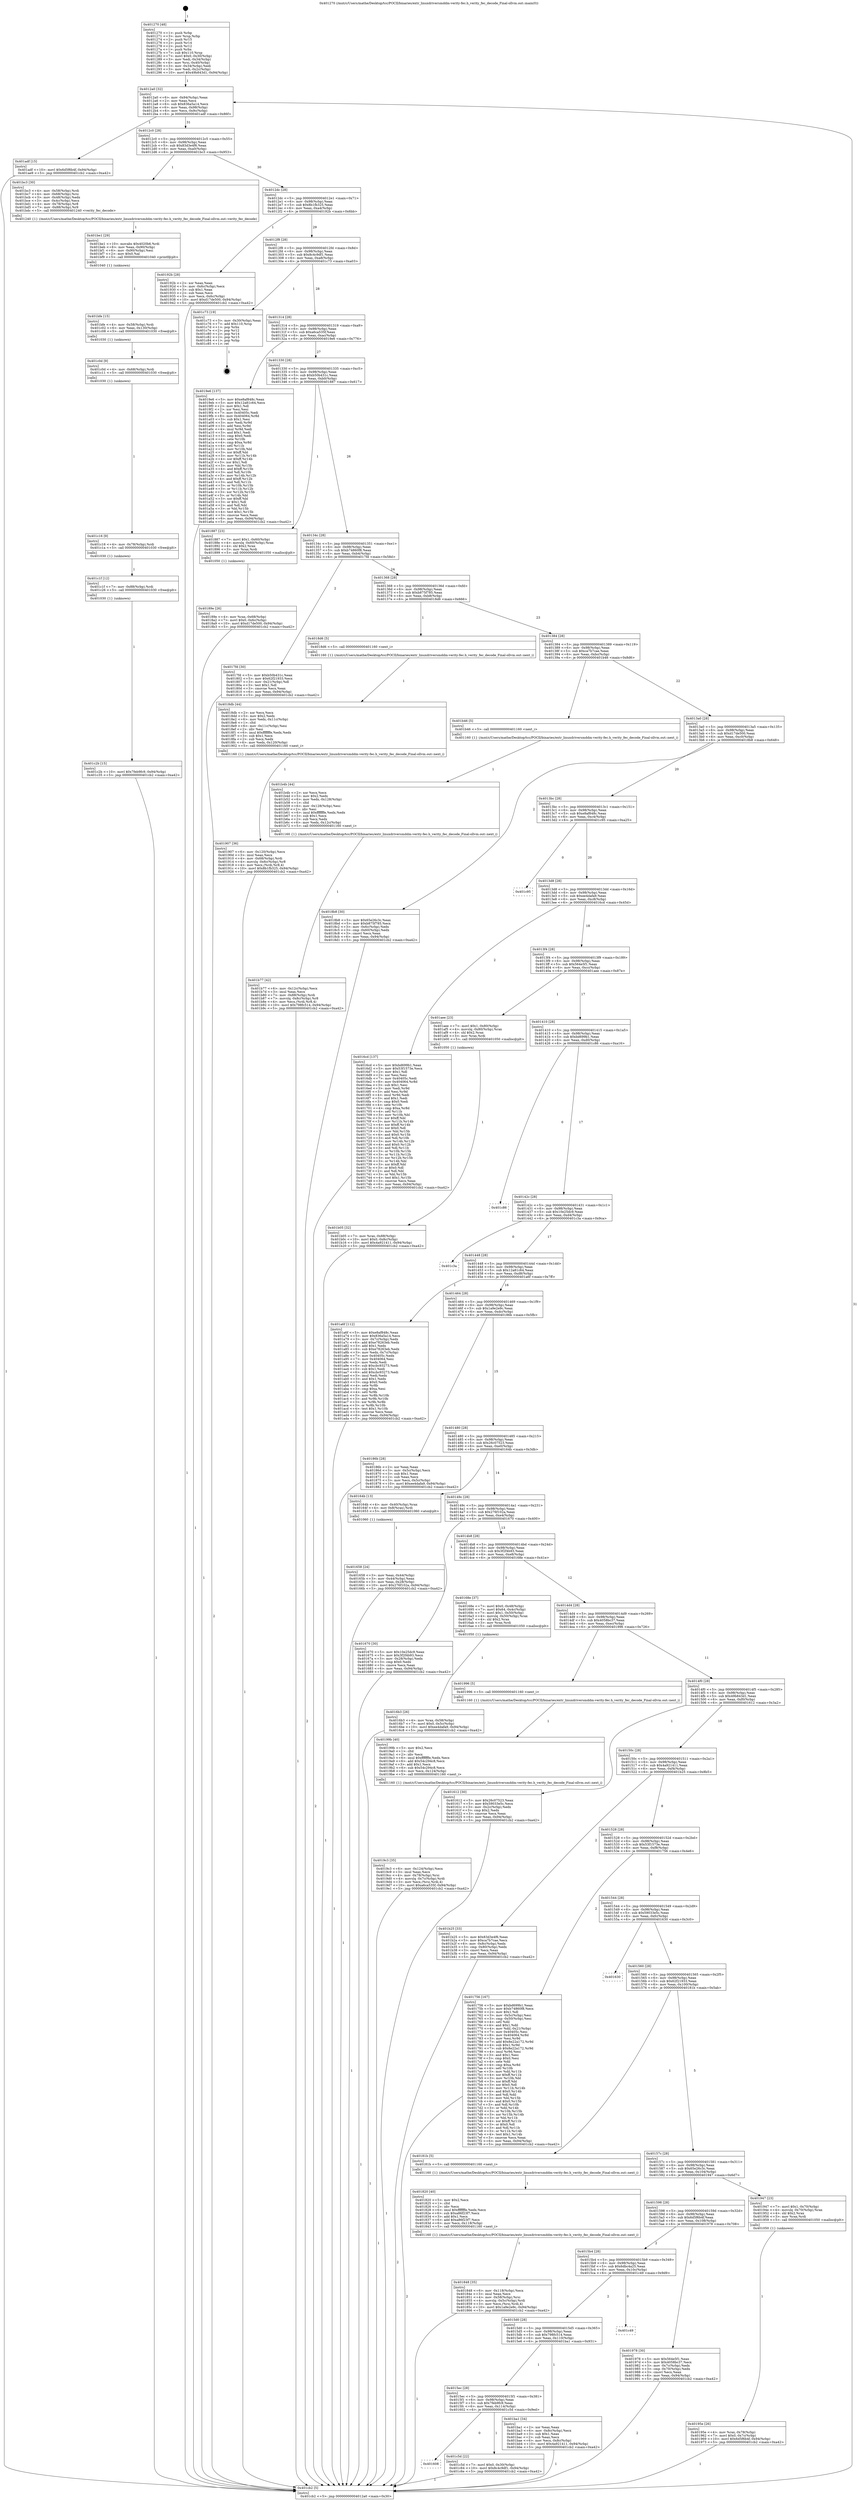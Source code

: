digraph "0x401270" {
  label = "0x401270 (/mnt/c/Users/mathe/Desktop/tcc/POCII/binaries/extr_linuxdriversmddm-verity-fec.h_verity_fec_decode_Final-ollvm.out::main(0))"
  labelloc = "t"
  node[shape=record]

  Entry [label="",width=0.3,height=0.3,shape=circle,fillcolor=black,style=filled]
  "0x4012a0" [label="{
     0x4012a0 [32]\l
     | [instrs]\l
     &nbsp;&nbsp;0x4012a0 \<+6\>: mov -0x94(%rbp),%eax\l
     &nbsp;&nbsp;0x4012a6 \<+2\>: mov %eax,%ecx\l
     &nbsp;&nbsp;0x4012a8 \<+6\>: sub $0x836a5a14,%ecx\l
     &nbsp;&nbsp;0x4012ae \<+6\>: mov %eax,-0x98(%rbp)\l
     &nbsp;&nbsp;0x4012b4 \<+6\>: mov %ecx,-0x9c(%rbp)\l
     &nbsp;&nbsp;0x4012ba \<+6\>: je 0000000000401adf \<main+0x86f\>\l
  }"]
  "0x401adf" [label="{
     0x401adf [15]\l
     | [instrs]\l
     &nbsp;&nbsp;0x401adf \<+10\>: movl $0x6d5f6b4f,-0x94(%rbp)\l
     &nbsp;&nbsp;0x401ae9 \<+5\>: jmp 0000000000401cb2 \<main+0xa42\>\l
  }"]
  "0x4012c0" [label="{
     0x4012c0 [28]\l
     | [instrs]\l
     &nbsp;&nbsp;0x4012c0 \<+5\>: jmp 00000000004012c5 \<main+0x55\>\l
     &nbsp;&nbsp;0x4012c5 \<+6\>: mov -0x98(%rbp),%eax\l
     &nbsp;&nbsp;0x4012cb \<+5\>: sub $0x83d3e4f6,%eax\l
     &nbsp;&nbsp;0x4012d0 \<+6\>: mov %eax,-0xa0(%rbp)\l
     &nbsp;&nbsp;0x4012d6 \<+6\>: je 0000000000401bc3 \<main+0x953\>\l
  }"]
  Exit [label="",width=0.3,height=0.3,shape=circle,fillcolor=black,style=filled,peripheries=2]
  "0x401bc3" [label="{
     0x401bc3 [30]\l
     | [instrs]\l
     &nbsp;&nbsp;0x401bc3 \<+4\>: mov -0x58(%rbp),%rdi\l
     &nbsp;&nbsp;0x401bc7 \<+4\>: mov -0x68(%rbp),%rsi\l
     &nbsp;&nbsp;0x401bcb \<+3\>: mov -0x48(%rbp),%edx\l
     &nbsp;&nbsp;0x401bce \<+3\>: mov -0x4c(%rbp),%ecx\l
     &nbsp;&nbsp;0x401bd1 \<+4\>: mov -0x78(%rbp),%r8\l
     &nbsp;&nbsp;0x401bd5 \<+7\>: mov -0x88(%rbp),%r9\l
     &nbsp;&nbsp;0x401bdc \<+5\>: call 0000000000401240 \<verity_fec_decode\>\l
     | [calls]\l
     &nbsp;&nbsp;0x401240 \{1\} (/mnt/c/Users/mathe/Desktop/tcc/POCII/binaries/extr_linuxdriversmddm-verity-fec.h_verity_fec_decode_Final-ollvm.out::verity_fec_decode)\l
  }"]
  "0x4012dc" [label="{
     0x4012dc [28]\l
     | [instrs]\l
     &nbsp;&nbsp;0x4012dc \<+5\>: jmp 00000000004012e1 \<main+0x71\>\l
     &nbsp;&nbsp;0x4012e1 \<+6\>: mov -0x98(%rbp),%eax\l
     &nbsp;&nbsp;0x4012e7 \<+5\>: sub $0x8b1fb325,%eax\l
     &nbsp;&nbsp;0x4012ec \<+6\>: mov %eax,-0xa4(%rbp)\l
     &nbsp;&nbsp;0x4012f2 \<+6\>: je 000000000040192b \<main+0x6bb\>\l
  }"]
  "0x401608" [label="{
     0x401608\l
  }", style=dashed]
  "0x40192b" [label="{
     0x40192b [28]\l
     | [instrs]\l
     &nbsp;&nbsp;0x40192b \<+2\>: xor %eax,%eax\l
     &nbsp;&nbsp;0x40192d \<+3\>: mov -0x6c(%rbp),%ecx\l
     &nbsp;&nbsp;0x401930 \<+3\>: sub $0x1,%eax\l
     &nbsp;&nbsp;0x401933 \<+2\>: sub %eax,%ecx\l
     &nbsp;&nbsp;0x401935 \<+3\>: mov %ecx,-0x6c(%rbp)\l
     &nbsp;&nbsp;0x401938 \<+10\>: movl $0xd17de500,-0x94(%rbp)\l
     &nbsp;&nbsp;0x401942 \<+5\>: jmp 0000000000401cb2 \<main+0xa42\>\l
  }"]
  "0x4012f8" [label="{
     0x4012f8 [28]\l
     | [instrs]\l
     &nbsp;&nbsp;0x4012f8 \<+5\>: jmp 00000000004012fd \<main+0x8d\>\l
     &nbsp;&nbsp;0x4012fd \<+6\>: mov -0x98(%rbp),%eax\l
     &nbsp;&nbsp;0x401303 \<+5\>: sub $0x8c4c9df1,%eax\l
     &nbsp;&nbsp;0x401308 \<+6\>: mov %eax,-0xa8(%rbp)\l
     &nbsp;&nbsp;0x40130e \<+6\>: je 0000000000401c73 \<main+0xa03\>\l
  }"]
  "0x401c5d" [label="{
     0x401c5d [22]\l
     | [instrs]\l
     &nbsp;&nbsp;0x401c5d \<+7\>: movl $0x0,-0x30(%rbp)\l
     &nbsp;&nbsp;0x401c64 \<+10\>: movl $0x8c4c9df1,-0x94(%rbp)\l
     &nbsp;&nbsp;0x401c6e \<+5\>: jmp 0000000000401cb2 \<main+0xa42\>\l
  }"]
  "0x401c73" [label="{
     0x401c73 [19]\l
     | [instrs]\l
     &nbsp;&nbsp;0x401c73 \<+3\>: mov -0x30(%rbp),%eax\l
     &nbsp;&nbsp;0x401c76 \<+7\>: add $0x110,%rsp\l
     &nbsp;&nbsp;0x401c7d \<+1\>: pop %rbx\l
     &nbsp;&nbsp;0x401c7e \<+2\>: pop %r12\l
     &nbsp;&nbsp;0x401c80 \<+2\>: pop %r14\l
     &nbsp;&nbsp;0x401c82 \<+2\>: pop %r15\l
     &nbsp;&nbsp;0x401c84 \<+1\>: pop %rbp\l
     &nbsp;&nbsp;0x401c85 \<+1\>: ret\l
  }"]
  "0x401314" [label="{
     0x401314 [28]\l
     | [instrs]\l
     &nbsp;&nbsp;0x401314 \<+5\>: jmp 0000000000401319 \<main+0xa9\>\l
     &nbsp;&nbsp;0x401319 \<+6\>: mov -0x98(%rbp),%eax\l
     &nbsp;&nbsp;0x40131f \<+5\>: sub $0xa6ca535f,%eax\l
     &nbsp;&nbsp;0x401324 \<+6\>: mov %eax,-0xac(%rbp)\l
     &nbsp;&nbsp;0x40132a \<+6\>: je 00000000004019e6 \<main+0x776\>\l
  }"]
  "0x401c2b" [label="{
     0x401c2b [15]\l
     | [instrs]\l
     &nbsp;&nbsp;0x401c2b \<+10\>: movl $0x7feb9fc9,-0x94(%rbp)\l
     &nbsp;&nbsp;0x401c35 \<+5\>: jmp 0000000000401cb2 \<main+0xa42\>\l
  }"]
  "0x4019e6" [label="{
     0x4019e6 [137]\l
     | [instrs]\l
     &nbsp;&nbsp;0x4019e6 \<+5\>: mov $0xe8af848c,%eax\l
     &nbsp;&nbsp;0x4019eb \<+5\>: mov $0x12a81c64,%ecx\l
     &nbsp;&nbsp;0x4019f0 \<+2\>: mov $0x1,%dl\l
     &nbsp;&nbsp;0x4019f2 \<+2\>: xor %esi,%esi\l
     &nbsp;&nbsp;0x4019f4 \<+7\>: mov 0x40405c,%edi\l
     &nbsp;&nbsp;0x4019fb \<+8\>: mov 0x404064,%r8d\l
     &nbsp;&nbsp;0x401a03 \<+3\>: sub $0x1,%esi\l
     &nbsp;&nbsp;0x401a06 \<+3\>: mov %edi,%r9d\l
     &nbsp;&nbsp;0x401a09 \<+3\>: add %esi,%r9d\l
     &nbsp;&nbsp;0x401a0c \<+4\>: imul %r9d,%edi\l
     &nbsp;&nbsp;0x401a10 \<+3\>: and $0x1,%edi\l
     &nbsp;&nbsp;0x401a13 \<+3\>: cmp $0x0,%edi\l
     &nbsp;&nbsp;0x401a16 \<+4\>: sete %r10b\l
     &nbsp;&nbsp;0x401a1a \<+4\>: cmp $0xa,%r8d\l
     &nbsp;&nbsp;0x401a1e \<+4\>: setl %r11b\l
     &nbsp;&nbsp;0x401a22 \<+3\>: mov %r10b,%bl\l
     &nbsp;&nbsp;0x401a25 \<+3\>: xor $0xff,%bl\l
     &nbsp;&nbsp;0x401a28 \<+3\>: mov %r11b,%r14b\l
     &nbsp;&nbsp;0x401a2b \<+4\>: xor $0xff,%r14b\l
     &nbsp;&nbsp;0x401a2f \<+3\>: xor $0x1,%dl\l
     &nbsp;&nbsp;0x401a32 \<+3\>: mov %bl,%r15b\l
     &nbsp;&nbsp;0x401a35 \<+4\>: and $0xff,%r15b\l
     &nbsp;&nbsp;0x401a39 \<+3\>: and %dl,%r10b\l
     &nbsp;&nbsp;0x401a3c \<+3\>: mov %r14b,%r12b\l
     &nbsp;&nbsp;0x401a3f \<+4\>: and $0xff,%r12b\l
     &nbsp;&nbsp;0x401a43 \<+3\>: and %dl,%r11b\l
     &nbsp;&nbsp;0x401a46 \<+3\>: or %r10b,%r15b\l
     &nbsp;&nbsp;0x401a49 \<+3\>: or %r11b,%r12b\l
     &nbsp;&nbsp;0x401a4c \<+3\>: xor %r12b,%r15b\l
     &nbsp;&nbsp;0x401a4f \<+3\>: or %r14b,%bl\l
     &nbsp;&nbsp;0x401a52 \<+3\>: xor $0xff,%bl\l
     &nbsp;&nbsp;0x401a55 \<+3\>: or $0x1,%dl\l
     &nbsp;&nbsp;0x401a58 \<+2\>: and %dl,%bl\l
     &nbsp;&nbsp;0x401a5a \<+3\>: or %bl,%r15b\l
     &nbsp;&nbsp;0x401a5d \<+4\>: test $0x1,%r15b\l
     &nbsp;&nbsp;0x401a61 \<+3\>: cmovne %ecx,%eax\l
     &nbsp;&nbsp;0x401a64 \<+6\>: mov %eax,-0x94(%rbp)\l
     &nbsp;&nbsp;0x401a6a \<+5\>: jmp 0000000000401cb2 \<main+0xa42\>\l
  }"]
  "0x401330" [label="{
     0x401330 [28]\l
     | [instrs]\l
     &nbsp;&nbsp;0x401330 \<+5\>: jmp 0000000000401335 \<main+0xc5\>\l
     &nbsp;&nbsp;0x401335 \<+6\>: mov -0x98(%rbp),%eax\l
     &nbsp;&nbsp;0x40133b \<+5\>: sub $0xb50b431c,%eax\l
     &nbsp;&nbsp;0x401340 \<+6\>: mov %eax,-0xb0(%rbp)\l
     &nbsp;&nbsp;0x401346 \<+6\>: je 0000000000401887 \<main+0x617\>\l
  }"]
  "0x401c1f" [label="{
     0x401c1f [12]\l
     | [instrs]\l
     &nbsp;&nbsp;0x401c1f \<+7\>: mov -0x88(%rbp),%rdi\l
     &nbsp;&nbsp;0x401c26 \<+5\>: call 0000000000401030 \<free@plt\>\l
     | [calls]\l
     &nbsp;&nbsp;0x401030 \{1\} (unknown)\l
  }"]
  "0x401887" [label="{
     0x401887 [23]\l
     | [instrs]\l
     &nbsp;&nbsp;0x401887 \<+7\>: movl $0x1,-0x60(%rbp)\l
     &nbsp;&nbsp;0x40188e \<+4\>: movslq -0x60(%rbp),%rax\l
     &nbsp;&nbsp;0x401892 \<+4\>: shl $0x2,%rax\l
     &nbsp;&nbsp;0x401896 \<+3\>: mov %rax,%rdi\l
     &nbsp;&nbsp;0x401899 \<+5\>: call 0000000000401050 \<malloc@plt\>\l
     | [calls]\l
     &nbsp;&nbsp;0x401050 \{1\} (unknown)\l
  }"]
  "0x40134c" [label="{
     0x40134c [28]\l
     | [instrs]\l
     &nbsp;&nbsp;0x40134c \<+5\>: jmp 0000000000401351 \<main+0xe1\>\l
     &nbsp;&nbsp;0x401351 \<+6\>: mov -0x98(%rbp),%eax\l
     &nbsp;&nbsp;0x401357 \<+5\>: sub $0xb74860f8,%eax\l
     &nbsp;&nbsp;0x40135c \<+6\>: mov %eax,-0xb4(%rbp)\l
     &nbsp;&nbsp;0x401362 \<+6\>: je 00000000004017fd \<main+0x58d\>\l
  }"]
  "0x401c16" [label="{
     0x401c16 [9]\l
     | [instrs]\l
     &nbsp;&nbsp;0x401c16 \<+4\>: mov -0x78(%rbp),%rdi\l
     &nbsp;&nbsp;0x401c1a \<+5\>: call 0000000000401030 \<free@plt\>\l
     | [calls]\l
     &nbsp;&nbsp;0x401030 \{1\} (unknown)\l
  }"]
  "0x4017fd" [label="{
     0x4017fd [30]\l
     | [instrs]\l
     &nbsp;&nbsp;0x4017fd \<+5\>: mov $0xb50b431c,%eax\l
     &nbsp;&nbsp;0x401802 \<+5\>: mov $0x62f21933,%ecx\l
     &nbsp;&nbsp;0x401807 \<+3\>: mov -0x21(%rbp),%dl\l
     &nbsp;&nbsp;0x40180a \<+3\>: test $0x1,%dl\l
     &nbsp;&nbsp;0x40180d \<+3\>: cmovne %ecx,%eax\l
     &nbsp;&nbsp;0x401810 \<+6\>: mov %eax,-0x94(%rbp)\l
     &nbsp;&nbsp;0x401816 \<+5\>: jmp 0000000000401cb2 \<main+0xa42\>\l
  }"]
  "0x401368" [label="{
     0x401368 [28]\l
     | [instrs]\l
     &nbsp;&nbsp;0x401368 \<+5\>: jmp 000000000040136d \<main+0xfd\>\l
     &nbsp;&nbsp;0x40136d \<+6\>: mov -0x98(%rbp),%eax\l
     &nbsp;&nbsp;0x401373 \<+5\>: sub $0xb875f785,%eax\l
     &nbsp;&nbsp;0x401378 \<+6\>: mov %eax,-0xb8(%rbp)\l
     &nbsp;&nbsp;0x40137e \<+6\>: je 00000000004018d6 \<main+0x666\>\l
  }"]
  "0x401c0d" [label="{
     0x401c0d [9]\l
     | [instrs]\l
     &nbsp;&nbsp;0x401c0d \<+4\>: mov -0x68(%rbp),%rdi\l
     &nbsp;&nbsp;0x401c11 \<+5\>: call 0000000000401030 \<free@plt\>\l
     | [calls]\l
     &nbsp;&nbsp;0x401030 \{1\} (unknown)\l
  }"]
  "0x4018d6" [label="{
     0x4018d6 [5]\l
     | [instrs]\l
     &nbsp;&nbsp;0x4018d6 \<+5\>: call 0000000000401160 \<next_i\>\l
     | [calls]\l
     &nbsp;&nbsp;0x401160 \{1\} (/mnt/c/Users/mathe/Desktop/tcc/POCII/binaries/extr_linuxdriversmddm-verity-fec.h_verity_fec_decode_Final-ollvm.out::next_i)\l
  }"]
  "0x401384" [label="{
     0x401384 [28]\l
     | [instrs]\l
     &nbsp;&nbsp;0x401384 \<+5\>: jmp 0000000000401389 \<main+0x119\>\l
     &nbsp;&nbsp;0x401389 \<+6\>: mov -0x98(%rbp),%eax\l
     &nbsp;&nbsp;0x40138f \<+5\>: sub $0xca7b7cae,%eax\l
     &nbsp;&nbsp;0x401394 \<+6\>: mov %eax,-0xbc(%rbp)\l
     &nbsp;&nbsp;0x40139a \<+6\>: je 0000000000401b46 \<main+0x8d6\>\l
  }"]
  "0x401bfe" [label="{
     0x401bfe [15]\l
     | [instrs]\l
     &nbsp;&nbsp;0x401bfe \<+4\>: mov -0x58(%rbp),%rdi\l
     &nbsp;&nbsp;0x401c02 \<+6\>: mov %eax,-0x130(%rbp)\l
     &nbsp;&nbsp;0x401c08 \<+5\>: call 0000000000401030 \<free@plt\>\l
     | [calls]\l
     &nbsp;&nbsp;0x401030 \{1\} (unknown)\l
  }"]
  "0x401b46" [label="{
     0x401b46 [5]\l
     | [instrs]\l
     &nbsp;&nbsp;0x401b46 \<+5\>: call 0000000000401160 \<next_i\>\l
     | [calls]\l
     &nbsp;&nbsp;0x401160 \{1\} (/mnt/c/Users/mathe/Desktop/tcc/POCII/binaries/extr_linuxdriversmddm-verity-fec.h_verity_fec_decode_Final-ollvm.out::next_i)\l
  }"]
  "0x4013a0" [label="{
     0x4013a0 [28]\l
     | [instrs]\l
     &nbsp;&nbsp;0x4013a0 \<+5\>: jmp 00000000004013a5 \<main+0x135\>\l
     &nbsp;&nbsp;0x4013a5 \<+6\>: mov -0x98(%rbp),%eax\l
     &nbsp;&nbsp;0x4013ab \<+5\>: sub $0xd17de500,%eax\l
     &nbsp;&nbsp;0x4013b0 \<+6\>: mov %eax,-0xc0(%rbp)\l
     &nbsp;&nbsp;0x4013b6 \<+6\>: je 00000000004018b8 \<main+0x648\>\l
  }"]
  "0x401be1" [label="{
     0x401be1 [29]\l
     | [instrs]\l
     &nbsp;&nbsp;0x401be1 \<+10\>: movabs $0x4020b6,%rdi\l
     &nbsp;&nbsp;0x401beb \<+6\>: mov %eax,-0x90(%rbp)\l
     &nbsp;&nbsp;0x401bf1 \<+6\>: mov -0x90(%rbp),%esi\l
     &nbsp;&nbsp;0x401bf7 \<+2\>: mov $0x0,%al\l
     &nbsp;&nbsp;0x401bf9 \<+5\>: call 0000000000401040 \<printf@plt\>\l
     | [calls]\l
     &nbsp;&nbsp;0x401040 \{1\} (unknown)\l
  }"]
  "0x4018b8" [label="{
     0x4018b8 [30]\l
     | [instrs]\l
     &nbsp;&nbsp;0x4018b8 \<+5\>: mov $0x65e26c3c,%eax\l
     &nbsp;&nbsp;0x4018bd \<+5\>: mov $0xb875f785,%ecx\l
     &nbsp;&nbsp;0x4018c2 \<+3\>: mov -0x6c(%rbp),%edx\l
     &nbsp;&nbsp;0x4018c5 \<+3\>: cmp -0x60(%rbp),%edx\l
     &nbsp;&nbsp;0x4018c8 \<+3\>: cmovl %ecx,%eax\l
     &nbsp;&nbsp;0x4018cb \<+6\>: mov %eax,-0x94(%rbp)\l
     &nbsp;&nbsp;0x4018d1 \<+5\>: jmp 0000000000401cb2 \<main+0xa42\>\l
  }"]
  "0x4013bc" [label="{
     0x4013bc [28]\l
     | [instrs]\l
     &nbsp;&nbsp;0x4013bc \<+5\>: jmp 00000000004013c1 \<main+0x151\>\l
     &nbsp;&nbsp;0x4013c1 \<+6\>: mov -0x98(%rbp),%eax\l
     &nbsp;&nbsp;0x4013c7 \<+5\>: sub $0xe8af848c,%eax\l
     &nbsp;&nbsp;0x4013cc \<+6\>: mov %eax,-0xc4(%rbp)\l
     &nbsp;&nbsp;0x4013d2 \<+6\>: je 0000000000401c95 \<main+0xa25\>\l
  }"]
  "0x4015ec" [label="{
     0x4015ec [28]\l
     | [instrs]\l
     &nbsp;&nbsp;0x4015ec \<+5\>: jmp 00000000004015f1 \<main+0x381\>\l
     &nbsp;&nbsp;0x4015f1 \<+6\>: mov -0x98(%rbp),%eax\l
     &nbsp;&nbsp;0x4015f7 \<+5\>: sub $0x7feb9fc9,%eax\l
     &nbsp;&nbsp;0x4015fc \<+6\>: mov %eax,-0x114(%rbp)\l
     &nbsp;&nbsp;0x401602 \<+6\>: je 0000000000401c5d \<main+0x9ed\>\l
  }"]
  "0x401c95" [label="{
     0x401c95\l
  }", style=dashed]
  "0x4013d8" [label="{
     0x4013d8 [28]\l
     | [instrs]\l
     &nbsp;&nbsp;0x4013d8 \<+5\>: jmp 00000000004013dd \<main+0x16d\>\l
     &nbsp;&nbsp;0x4013dd \<+6\>: mov -0x98(%rbp),%eax\l
     &nbsp;&nbsp;0x4013e3 \<+5\>: sub $0xee4dafa9,%eax\l
     &nbsp;&nbsp;0x4013e8 \<+6\>: mov %eax,-0xc8(%rbp)\l
     &nbsp;&nbsp;0x4013ee \<+6\>: je 00000000004016cd \<main+0x45d\>\l
  }"]
  "0x401ba1" [label="{
     0x401ba1 [34]\l
     | [instrs]\l
     &nbsp;&nbsp;0x401ba1 \<+2\>: xor %eax,%eax\l
     &nbsp;&nbsp;0x401ba3 \<+6\>: mov -0x8c(%rbp),%ecx\l
     &nbsp;&nbsp;0x401ba9 \<+3\>: sub $0x1,%eax\l
     &nbsp;&nbsp;0x401bac \<+2\>: sub %eax,%ecx\l
     &nbsp;&nbsp;0x401bae \<+6\>: mov %ecx,-0x8c(%rbp)\l
     &nbsp;&nbsp;0x401bb4 \<+10\>: movl $0x4a921411,-0x94(%rbp)\l
     &nbsp;&nbsp;0x401bbe \<+5\>: jmp 0000000000401cb2 \<main+0xa42\>\l
  }"]
  "0x4016cd" [label="{
     0x4016cd [137]\l
     | [instrs]\l
     &nbsp;&nbsp;0x4016cd \<+5\>: mov $0xbd699b1,%eax\l
     &nbsp;&nbsp;0x4016d2 \<+5\>: mov $0x53f1573e,%ecx\l
     &nbsp;&nbsp;0x4016d7 \<+2\>: mov $0x1,%dl\l
     &nbsp;&nbsp;0x4016d9 \<+2\>: xor %esi,%esi\l
     &nbsp;&nbsp;0x4016db \<+7\>: mov 0x40405c,%edi\l
     &nbsp;&nbsp;0x4016e2 \<+8\>: mov 0x404064,%r8d\l
     &nbsp;&nbsp;0x4016ea \<+3\>: sub $0x1,%esi\l
     &nbsp;&nbsp;0x4016ed \<+3\>: mov %edi,%r9d\l
     &nbsp;&nbsp;0x4016f0 \<+3\>: add %esi,%r9d\l
     &nbsp;&nbsp;0x4016f3 \<+4\>: imul %r9d,%edi\l
     &nbsp;&nbsp;0x4016f7 \<+3\>: and $0x1,%edi\l
     &nbsp;&nbsp;0x4016fa \<+3\>: cmp $0x0,%edi\l
     &nbsp;&nbsp;0x4016fd \<+4\>: sete %r10b\l
     &nbsp;&nbsp;0x401701 \<+4\>: cmp $0xa,%r8d\l
     &nbsp;&nbsp;0x401705 \<+4\>: setl %r11b\l
     &nbsp;&nbsp;0x401709 \<+3\>: mov %r10b,%bl\l
     &nbsp;&nbsp;0x40170c \<+3\>: xor $0xff,%bl\l
     &nbsp;&nbsp;0x40170f \<+3\>: mov %r11b,%r14b\l
     &nbsp;&nbsp;0x401712 \<+4\>: xor $0xff,%r14b\l
     &nbsp;&nbsp;0x401716 \<+3\>: xor $0x0,%dl\l
     &nbsp;&nbsp;0x401719 \<+3\>: mov %bl,%r15b\l
     &nbsp;&nbsp;0x40171c \<+4\>: and $0x0,%r15b\l
     &nbsp;&nbsp;0x401720 \<+3\>: and %dl,%r10b\l
     &nbsp;&nbsp;0x401723 \<+3\>: mov %r14b,%r12b\l
     &nbsp;&nbsp;0x401726 \<+4\>: and $0x0,%r12b\l
     &nbsp;&nbsp;0x40172a \<+3\>: and %dl,%r11b\l
     &nbsp;&nbsp;0x40172d \<+3\>: or %r10b,%r15b\l
     &nbsp;&nbsp;0x401730 \<+3\>: or %r11b,%r12b\l
     &nbsp;&nbsp;0x401733 \<+3\>: xor %r12b,%r15b\l
     &nbsp;&nbsp;0x401736 \<+3\>: or %r14b,%bl\l
     &nbsp;&nbsp;0x401739 \<+3\>: xor $0xff,%bl\l
     &nbsp;&nbsp;0x40173c \<+3\>: or $0x0,%dl\l
     &nbsp;&nbsp;0x40173f \<+2\>: and %dl,%bl\l
     &nbsp;&nbsp;0x401741 \<+3\>: or %bl,%r15b\l
     &nbsp;&nbsp;0x401744 \<+4\>: test $0x1,%r15b\l
     &nbsp;&nbsp;0x401748 \<+3\>: cmovne %ecx,%eax\l
     &nbsp;&nbsp;0x40174b \<+6\>: mov %eax,-0x94(%rbp)\l
     &nbsp;&nbsp;0x401751 \<+5\>: jmp 0000000000401cb2 \<main+0xa42\>\l
  }"]
  "0x4013f4" [label="{
     0x4013f4 [28]\l
     | [instrs]\l
     &nbsp;&nbsp;0x4013f4 \<+5\>: jmp 00000000004013f9 \<main+0x189\>\l
     &nbsp;&nbsp;0x4013f9 \<+6\>: mov -0x98(%rbp),%eax\l
     &nbsp;&nbsp;0x4013ff \<+5\>: sub $0x564e5f1,%eax\l
     &nbsp;&nbsp;0x401404 \<+6\>: mov %eax,-0xcc(%rbp)\l
     &nbsp;&nbsp;0x40140a \<+6\>: je 0000000000401aee \<main+0x87e\>\l
  }"]
  "0x4015d0" [label="{
     0x4015d0 [28]\l
     | [instrs]\l
     &nbsp;&nbsp;0x4015d0 \<+5\>: jmp 00000000004015d5 \<main+0x365\>\l
     &nbsp;&nbsp;0x4015d5 \<+6\>: mov -0x98(%rbp),%eax\l
     &nbsp;&nbsp;0x4015db \<+5\>: sub $0x798fc514,%eax\l
     &nbsp;&nbsp;0x4015e0 \<+6\>: mov %eax,-0x110(%rbp)\l
     &nbsp;&nbsp;0x4015e6 \<+6\>: je 0000000000401ba1 \<main+0x931\>\l
  }"]
  "0x401aee" [label="{
     0x401aee [23]\l
     | [instrs]\l
     &nbsp;&nbsp;0x401aee \<+7\>: movl $0x1,-0x80(%rbp)\l
     &nbsp;&nbsp;0x401af5 \<+4\>: movslq -0x80(%rbp),%rax\l
     &nbsp;&nbsp;0x401af9 \<+4\>: shl $0x2,%rax\l
     &nbsp;&nbsp;0x401afd \<+3\>: mov %rax,%rdi\l
     &nbsp;&nbsp;0x401b00 \<+5\>: call 0000000000401050 \<malloc@plt\>\l
     | [calls]\l
     &nbsp;&nbsp;0x401050 \{1\} (unknown)\l
  }"]
  "0x401410" [label="{
     0x401410 [28]\l
     | [instrs]\l
     &nbsp;&nbsp;0x401410 \<+5\>: jmp 0000000000401415 \<main+0x1a5\>\l
     &nbsp;&nbsp;0x401415 \<+6\>: mov -0x98(%rbp),%eax\l
     &nbsp;&nbsp;0x40141b \<+5\>: sub $0xbd699b1,%eax\l
     &nbsp;&nbsp;0x401420 \<+6\>: mov %eax,-0xd0(%rbp)\l
     &nbsp;&nbsp;0x401426 \<+6\>: je 0000000000401c86 \<main+0xa16\>\l
  }"]
  "0x401c49" [label="{
     0x401c49\l
  }", style=dashed]
  "0x401c86" [label="{
     0x401c86\l
  }", style=dashed]
  "0x40142c" [label="{
     0x40142c [28]\l
     | [instrs]\l
     &nbsp;&nbsp;0x40142c \<+5\>: jmp 0000000000401431 \<main+0x1c1\>\l
     &nbsp;&nbsp;0x401431 \<+6\>: mov -0x98(%rbp),%eax\l
     &nbsp;&nbsp;0x401437 \<+5\>: sub $0x10e25dc9,%eax\l
     &nbsp;&nbsp;0x40143c \<+6\>: mov %eax,-0xd4(%rbp)\l
     &nbsp;&nbsp;0x401442 \<+6\>: je 0000000000401c3a \<main+0x9ca\>\l
  }"]
  "0x401b77" [label="{
     0x401b77 [42]\l
     | [instrs]\l
     &nbsp;&nbsp;0x401b77 \<+6\>: mov -0x12c(%rbp),%ecx\l
     &nbsp;&nbsp;0x401b7d \<+3\>: imul %eax,%ecx\l
     &nbsp;&nbsp;0x401b80 \<+7\>: mov -0x88(%rbp),%rdi\l
     &nbsp;&nbsp;0x401b87 \<+7\>: movslq -0x8c(%rbp),%r8\l
     &nbsp;&nbsp;0x401b8e \<+4\>: mov %ecx,(%rdi,%r8,4)\l
     &nbsp;&nbsp;0x401b92 \<+10\>: movl $0x798fc514,-0x94(%rbp)\l
     &nbsp;&nbsp;0x401b9c \<+5\>: jmp 0000000000401cb2 \<main+0xa42\>\l
  }"]
  "0x401c3a" [label="{
     0x401c3a\l
  }", style=dashed]
  "0x401448" [label="{
     0x401448 [28]\l
     | [instrs]\l
     &nbsp;&nbsp;0x401448 \<+5\>: jmp 000000000040144d \<main+0x1dd\>\l
     &nbsp;&nbsp;0x40144d \<+6\>: mov -0x98(%rbp),%eax\l
     &nbsp;&nbsp;0x401453 \<+5\>: sub $0x12a81c64,%eax\l
     &nbsp;&nbsp;0x401458 \<+6\>: mov %eax,-0xd8(%rbp)\l
     &nbsp;&nbsp;0x40145e \<+6\>: je 0000000000401a6f \<main+0x7ff\>\l
  }"]
  "0x401b4b" [label="{
     0x401b4b [44]\l
     | [instrs]\l
     &nbsp;&nbsp;0x401b4b \<+2\>: xor %ecx,%ecx\l
     &nbsp;&nbsp;0x401b4d \<+5\>: mov $0x2,%edx\l
     &nbsp;&nbsp;0x401b52 \<+6\>: mov %edx,-0x128(%rbp)\l
     &nbsp;&nbsp;0x401b58 \<+1\>: cltd\l
     &nbsp;&nbsp;0x401b59 \<+6\>: mov -0x128(%rbp),%esi\l
     &nbsp;&nbsp;0x401b5f \<+2\>: idiv %esi\l
     &nbsp;&nbsp;0x401b61 \<+6\>: imul $0xfffffffe,%edx,%edx\l
     &nbsp;&nbsp;0x401b67 \<+3\>: sub $0x1,%ecx\l
     &nbsp;&nbsp;0x401b6a \<+2\>: sub %ecx,%edx\l
     &nbsp;&nbsp;0x401b6c \<+6\>: mov %edx,-0x12c(%rbp)\l
     &nbsp;&nbsp;0x401b72 \<+5\>: call 0000000000401160 \<next_i\>\l
     | [calls]\l
     &nbsp;&nbsp;0x401160 \{1\} (/mnt/c/Users/mathe/Desktop/tcc/POCII/binaries/extr_linuxdriversmddm-verity-fec.h_verity_fec_decode_Final-ollvm.out::next_i)\l
  }"]
  "0x401a6f" [label="{
     0x401a6f [112]\l
     | [instrs]\l
     &nbsp;&nbsp;0x401a6f \<+5\>: mov $0xe8af848c,%eax\l
     &nbsp;&nbsp;0x401a74 \<+5\>: mov $0x836a5a14,%ecx\l
     &nbsp;&nbsp;0x401a79 \<+3\>: mov -0x7c(%rbp),%edx\l
     &nbsp;&nbsp;0x401a7c \<+6\>: add $0xe78263eb,%edx\l
     &nbsp;&nbsp;0x401a82 \<+3\>: add $0x1,%edx\l
     &nbsp;&nbsp;0x401a85 \<+6\>: sub $0xe78263eb,%edx\l
     &nbsp;&nbsp;0x401a8b \<+3\>: mov %edx,-0x7c(%rbp)\l
     &nbsp;&nbsp;0x401a8e \<+7\>: mov 0x40405c,%edx\l
     &nbsp;&nbsp;0x401a95 \<+7\>: mov 0x404064,%esi\l
     &nbsp;&nbsp;0x401a9c \<+2\>: mov %edx,%edi\l
     &nbsp;&nbsp;0x401a9e \<+6\>: sub $0xcbc93273,%edi\l
     &nbsp;&nbsp;0x401aa4 \<+3\>: sub $0x1,%edi\l
     &nbsp;&nbsp;0x401aa7 \<+6\>: add $0xcbc93273,%edi\l
     &nbsp;&nbsp;0x401aad \<+3\>: imul %edi,%edx\l
     &nbsp;&nbsp;0x401ab0 \<+3\>: and $0x1,%edx\l
     &nbsp;&nbsp;0x401ab3 \<+3\>: cmp $0x0,%edx\l
     &nbsp;&nbsp;0x401ab6 \<+4\>: sete %r8b\l
     &nbsp;&nbsp;0x401aba \<+3\>: cmp $0xa,%esi\l
     &nbsp;&nbsp;0x401abd \<+4\>: setl %r9b\l
     &nbsp;&nbsp;0x401ac1 \<+3\>: mov %r8b,%r10b\l
     &nbsp;&nbsp;0x401ac4 \<+3\>: and %r9b,%r10b\l
     &nbsp;&nbsp;0x401ac7 \<+3\>: xor %r9b,%r8b\l
     &nbsp;&nbsp;0x401aca \<+3\>: or %r8b,%r10b\l
     &nbsp;&nbsp;0x401acd \<+4\>: test $0x1,%r10b\l
     &nbsp;&nbsp;0x401ad1 \<+3\>: cmovne %ecx,%eax\l
     &nbsp;&nbsp;0x401ad4 \<+6\>: mov %eax,-0x94(%rbp)\l
     &nbsp;&nbsp;0x401ada \<+5\>: jmp 0000000000401cb2 \<main+0xa42\>\l
  }"]
  "0x401464" [label="{
     0x401464 [28]\l
     | [instrs]\l
     &nbsp;&nbsp;0x401464 \<+5\>: jmp 0000000000401469 \<main+0x1f9\>\l
     &nbsp;&nbsp;0x401469 \<+6\>: mov -0x98(%rbp),%eax\l
     &nbsp;&nbsp;0x40146f \<+5\>: sub $0x1a9e2e9c,%eax\l
     &nbsp;&nbsp;0x401474 \<+6\>: mov %eax,-0xdc(%rbp)\l
     &nbsp;&nbsp;0x40147a \<+6\>: je 000000000040186b \<main+0x5fb\>\l
  }"]
  "0x401b05" [label="{
     0x401b05 [32]\l
     | [instrs]\l
     &nbsp;&nbsp;0x401b05 \<+7\>: mov %rax,-0x88(%rbp)\l
     &nbsp;&nbsp;0x401b0c \<+10\>: movl $0x0,-0x8c(%rbp)\l
     &nbsp;&nbsp;0x401b16 \<+10\>: movl $0x4a921411,-0x94(%rbp)\l
     &nbsp;&nbsp;0x401b20 \<+5\>: jmp 0000000000401cb2 \<main+0xa42\>\l
  }"]
  "0x40186b" [label="{
     0x40186b [28]\l
     | [instrs]\l
     &nbsp;&nbsp;0x40186b \<+2\>: xor %eax,%eax\l
     &nbsp;&nbsp;0x40186d \<+3\>: mov -0x5c(%rbp),%ecx\l
     &nbsp;&nbsp;0x401870 \<+3\>: sub $0x1,%eax\l
     &nbsp;&nbsp;0x401873 \<+2\>: sub %eax,%ecx\l
     &nbsp;&nbsp;0x401875 \<+3\>: mov %ecx,-0x5c(%rbp)\l
     &nbsp;&nbsp;0x401878 \<+10\>: movl $0xee4dafa9,-0x94(%rbp)\l
     &nbsp;&nbsp;0x401882 \<+5\>: jmp 0000000000401cb2 \<main+0xa42\>\l
  }"]
  "0x401480" [label="{
     0x401480 [28]\l
     | [instrs]\l
     &nbsp;&nbsp;0x401480 \<+5\>: jmp 0000000000401485 \<main+0x215\>\l
     &nbsp;&nbsp;0x401485 \<+6\>: mov -0x98(%rbp),%eax\l
     &nbsp;&nbsp;0x40148b \<+5\>: sub $0x26c07523,%eax\l
     &nbsp;&nbsp;0x401490 \<+6\>: mov %eax,-0xe0(%rbp)\l
     &nbsp;&nbsp;0x401496 \<+6\>: je 000000000040164b \<main+0x3db\>\l
  }"]
  "0x4019c3" [label="{
     0x4019c3 [35]\l
     | [instrs]\l
     &nbsp;&nbsp;0x4019c3 \<+6\>: mov -0x124(%rbp),%ecx\l
     &nbsp;&nbsp;0x4019c9 \<+3\>: imul %eax,%ecx\l
     &nbsp;&nbsp;0x4019cc \<+4\>: mov -0x78(%rbp),%rsi\l
     &nbsp;&nbsp;0x4019d0 \<+4\>: movslq -0x7c(%rbp),%rdi\l
     &nbsp;&nbsp;0x4019d4 \<+3\>: mov %ecx,(%rsi,%rdi,4)\l
     &nbsp;&nbsp;0x4019d7 \<+10\>: movl $0xa6ca535f,-0x94(%rbp)\l
     &nbsp;&nbsp;0x4019e1 \<+5\>: jmp 0000000000401cb2 \<main+0xa42\>\l
  }"]
  "0x40164b" [label="{
     0x40164b [13]\l
     | [instrs]\l
     &nbsp;&nbsp;0x40164b \<+4\>: mov -0x40(%rbp),%rax\l
     &nbsp;&nbsp;0x40164f \<+4\>: mov 0x8(%rax),%rdi\l
     &nbsp;&nbsp;0x401653 \<+5\>: call 0000000000401060 \<atoi@plt\>\l
     | [calls]\l
     &nbsp;&nbsp;0x401060 \{1\} (unknown)\l
  }"]
  "0x40149c" [label="{
     0x40149c [28]\l
     | [instrs]\l
     &nbsp;&nbsp;0x40149c \<+5\>: jmp 00000000004014a1 \<main+0x231\>\l
     &nbsp;&nbsp;0x4014a1 \<+6\>: mov -0x98(%rbp),%eax\l
     &nbsp;&nbsp;0x4014a7 \<+5\>: sub $0x276f102a,%eax\l
     &nbsp;&nbsp;0x4014ac \<+6\>: mov %eax,-0xe4(%rbp)\l
     &nbsp;&nbsp;0x4014b2 \<+6\>: je 0000000000401670 \<main+0x400\>\l
  }"]
  "0x40199b" [label="{
     0x40199b [40]\l
     | [instrs]\l
     &nbsp;&nbsp;0x40199b \<+5\>: mov $0x2,%ecx\l
     &nbsp;&nbsp;0x4019a0 \<+1\>: cltd\l
     &nbsp;&nbsp;0x4019a1 \<+2\>: idiv %ecx\l
     &nbsp;&nbsp;0x4019a3 \<+6\>: imul $0xfffffffe,%edx,%ecx\l
     &nbsp;&nbsp;0x4019a9 \<+6\>: add $0x54c294c8,%ecx\l
     &nbsp;&nbsp;0x4019af \<+3\>: add $0x1,%ecx\l
     &nbsp;&nbsp;0x4019b2 \<+6\>: sub $0x54c294c8,%ecx\l
     &nbsp;&nbsp;0x4019b8 \<+6\>: mov %ecx,-0x124(%rbp)\l
     &nbsp;&nbsp;0x4019be \<+5\>: call 0000000000401160 \<next_i\>\l
     | [calls]\l
     &nbsp;&nbsp;0x401160 \{1\} (/mnt/c/Users/mathe/Desktop/tcc/POCII/binaries/extr_linuxdriversmddm-verity-fec.h_verity_fec_decode_Final-ollvm.out::next_i)\l
  }"]
  "0x401670" [label="{
     0x401670 [30]\l
     | [instrs]\l
     &nbsp;&nbsp;0x401670 \<+5\>: mov $0x10e25dc9,%eax\l
     &nbsp;&nbsp;0x401675 \<+5\>: mov $0x3f2f4b93,%ecx\l
     &nbsp;&nbsp;0x40167a \<+3\>: mov -0x28(%rbp),%edx\l
     &nbsp;&nbsp;0x40167d \<+3\>: cmp $0x0,%edx\l
     &nbsp;&nbsp;0x401680 \<+3\>: cmove %ecx,%eax\l
     &nbsp;&nbsp;0x401683 \<+6\>: mov %eax,-0x94(%rbp)\l
     &nbsp;&nbsp;0x401689 \<+5\>: jmp 0000000000401cb2 \<main+0xa42\>\l
  }"]
  "0x4014b8" [label="{
     0x4014b8 [28]\l
     | [instrs]\l
     &nbsp;&nbsp;0x4014b8 \<+5\>: jmp 00000000004014bd \<main+0x24d\>\l
     &nbsp;&nbsp;0x4014bd \<+6\>: mov -0x98(%rbp),%eax\l
     &nbsp;&nbsp;0x4014c3 \<+5\>: sub $0x3f2f4b93,%eax\l
     &nbsp;&nbsp;0x4014c8 \<+6\>: mov %eax,-0xe8(%rbp)\l
     &nbsp;&nbsp;0x4014ce \<+6\>: je 000000000040168e \<main+0x41e\>\l
  }"]
  "0x4015b4" [label="{
     0x4015b4 [28]\l
     | [instrs]\l
     &nbsp;&nbsp;0x4015b4 \<+5\>: jmp 00000000004015b9 \<main+0x349\>\l
     &nbsp;&nbsp;0x4015b9 \<+6\>: mov -0x98(%rbp),%eax\l
     &nbsp;&nbsp;0x4015bf \<+5\>: sub $0x6dbc4a25,%eax\l
     &nbsp;&nbsp;0x4015c4 \<+6\>: mov %eax,-0x10c(%rbp)\l
     &nbsp;&nbsp;0x4015ca \<+6\>: je 0000000000401c49 \<main+0x9d9\>\l
  }"]
  "0x40168e" [label="{
     0x40168e [37]\l
     | [instrs]\l
     &nbsp;&nbsp;0x40168e \<+7\>: movl $0x0,-0x48(%rbp)\l
     &nbsp;&nbsp;0x401695 \<+7\>: movl $0x64,-0x4c(%rbp)\l
     &nbsp;&nbsp;0x40169c \<+7\>: movl $0x1,-0x50(%rbp)\l
     &nbsp;&nbsp;0x4016a3 \<+4\>: movslq -0x50(%rbp),%rax\l
     &nbsp;&nbsp;0x4016a7 \<+4\>: shl $0x2,%rax\l
     &nbsp;&nbsp;0x4016ab \<+3\>: mov %rax,%rdi\l
     &nbsp;&nbsp;0x4016ae \<+5\>: call 0000000000401050 \<malloc@plt\>\l
     | [calls]\l
     &nbsp;&nbsp;0x401050 \{1\} (unknown)\l
  }"]
  "0x4014d4" [label="{
     0x4014d4 [28]\l
     | [instrs]\l
     &nbsp;&nbsp;0x4014d4 \<+5\>: jmp 00000000004014d9 \<main+0x269\>\l
     &nbsp;&nbsp;0x4014d9 \<+6\>: mov -0x98(%rbp),%eax\l
     &nbsp;&nbsp;0x4014df \<+5\>: sub $0x4058bc37,%eax\l
     &nbsp;&nbsp;0x4014e4 \<+6\>: mov %eax,-0xec(%rbp)\l
     &nbsp;&nbsp;0x4014ea \<+6\>: je 0000000000401996 \<main+0x726\>\l
  }"]
  "0x401978" [label="{
     0x401978 [30]\l
     | [instrs]\l
     &nbsp;&nbsp;0x401978 \<+5\>: mov $0x564e5f1,%eax\l
     &nbsp;&nbsp;0x40197d \<+5\>: mov $0x4058bc37,%ecx\l
     &nbsp;&nbsp;0x401982 \<+3\>: mov -0x7c(%rbp),%edx\l
     &nbsp;&nbsp;0x401985 \<+3\>: cmp -0x70(%rbp),%edx\l
     &nbsp;&nbsp;0x401988 \<+3\>: cmovl %ecx,%eax\l
     &nbsp;&nbsp;0x40198b \<+6\>: mov %eax,-0x94(%rbp)\l
     &nbsp;&nbsp;0x401991 \<+5\>: jmp 0000000000401cb2 \<main+0xa42\>\l
  }"]
  "0x401996" [label="{
     0x401996 [5]\l
     | [instrs]\l
     &nbsp;&nbsp;0x401996 \<+5\>: call 0000000000401160 \<next_i\>\l
     | [calls]\l
     &nbsp;&nbsp;0x401160 \{1\} (/mnt/c/Users/mathe/Desktop/tcc/POCII/binaries/extr_linuxdriversmddm-verity-fec.h_verity_fec_decode_Final-ollvm.out::next_i)\l
  }"]
  "0x4014f0" [label="{
     0x4014f0 [28]\l
     | [instrs]\l
     &nbsp;&nbsp;0x4014f0 \<+5\>: jmp 00000000004014f5 \<main+0x285\>\l
     &nbsp;&nbsp;0x4014f5 \<+6\>: mov -0x98(%rbp),%eax\l
     &nbsp;&nbsp;0x4014fb \<+5\>: sub $0x49b843d1,%eax\l
     &nbsp;&nbsp;0x401500 \<+6\>: mov %eax,-0xf0(%rbp)\l
     &nbsp;&nbsp;0x401506 \<+6\>: je 0000000000401612 \<main+0x3a2\>\l
  }"]
  "0x40195e" [label="{
     0x40195e [26]\l
     | [instrs]\l
     &nbsp;&nbsp;0x40195e \<+4\>: mov %rax,-0x78(%rbp)\l
     &nbsp;&nbsp;0x401962 \<+7\>: movl $0x0,-0x7c(%rbp)\l
     &nbsp;&nbsp;0x401969 \<+10\>: movl $0x6d5f6b4f,-0x94(%rbp)\l
     &nbsp;&nbsp;0x401973 \<+5\>: jmp 0000000000401cb2 \<main+0xa42\>\l
  }"]
  "0x401612" [label="{
     0x401612 [30]\l
     | [instrs]\l
     &nbsp;&nbsp;0x401612 \<+5\>: mov $0x26c07523,%eax\l
     &nbsp;&nbsp;0x401617 \<+5\>: mov $0x59033e5c,%ecx\l
     &nbsp;&nbsp;0x40161c \<+3\>: mov -0x2c(%rbp),%edx\l
     &nbsp;&nbsp;0x40161f \<+3\>: cmp $0x2,%edx\l
     &nbsp;&nbsp;0x401622 \<+3\>: cmovne %ecx,%eax\l
     &nbsp;&nbsp;0x401625 \<+6\>: mov %eax,-0x94(%rbp)\l
     &nbsp;&nbsp;0x40162b \<+5\>: jmp 0000000000401cb2 \<main+0xa42\>\l
  }"]
  "0x40150c" [label="{
     0x40150c [28]\l
     | [instrs]\l
     &nbsp;&nbsp;0x40150c \<+5\>: jmp 0000000000401511 \<main+0x2a1\>\l
     &nbsp;&nbsp;0x401511 \<+6\>: mov -0x98(%rbp),%eax\l
     &nbsp;&nbsp;0x401517 \<+5\>: sub $0x4a921411,%eax\l
     &nbsp;&nbsp;0x40151c \<+6\>: mov %eax,-0xf4(%rbp)\l
     &nbsp;&nbsp;0x401522 \<+6\>: je 0000000000401b25 \<main+0x8b5\>\l
  }"]
  "0x401cb2" [label="{
     0x401cb2 [5]\l
     | [instrs]\l
     &nbsp;&nbsp;0x401cb2 \<+5\>: jmp 00000000004012a0 \<main+0x30\>\l
  }"]
  "0x401270" [label="{
     0x401270 [48]\l
     | [instrs]\l
     &nbsp;&nbsp;0x401270 \<+1\>: push %rbp\l
     &nbsp;&nbsp;0x401271 \<+3\>: mov %rsp,%rbp\l
     &nbsp;&nbsp;0x401274 \<+2\>: push %r15\l
     &nbsp;&nbsp;0x401276 \<+2\>: push %r14\l
     &nbsp;&nbsp;0x401278 \<+2\>: push %r12\l
     &nbsp;&nbsp;0x40127a \<+1\>: push %rbx\l
     &nbsp;&nbsp;0x40127b \<+7\>: sub $0x110,%rsp\l
     &nbsp;&nbsp;0x401282 \<+7\>: movl $0x0,-0x30(%rbp)\l
     &nbsp;&nbsp;0x401289 \<+3\>: mov %edi,-0x34(%rbp)\l
     &nbsp;&nbsp;0x40128c \<+4\>: mov %rsi,-0x40(%rbp)\l
     &nbsp;&nbsp;0x401290 \<+3\>: mov -0x34(%rbp),%edi\l
     &nbsp;&nbsp;0x401293 \<+3\>: mov %edi,-0x2c(%rbp)\l
     &nbsp;&nbsp;0x401296 \<+10\>: movl $0x49b843d1,-0x94(%rbp)\l
  }"]
  "0x401658" [label="{
     0x401658 [24]\l
     | [instrs]\l
     &nbsp;&nbsp;0x401658 \<+3\>: mov %eax,-0x44(%rbp)\l
     &nbsp;&nbsp;0x40165b \<+3\>: mov -0x44(%rbp),%eax\l
     &nbsp;&nbsp;0x40165e \<+3\>: mov %eax,-0x28(%rbp)\l
     &nbsp;&nbsp;0x401661 \<+10\>: movl $0x276f102a,-0x94(%rbp)\l
     &nbsp;&nbsp;0x40166b \<+5\>: jmp 0000000000401cb2 \<main+0xa42\>\l
  }"]
  "0x4016b3" [label="{
     0x4016b3 [26]\l
     | [instrs]\l
     &nbsp;&nbsp;0x4016b3 \<+4\>: mov %rax,-0x58(%rbp)\l
     &nbsp;&nbsp;0x4016b7 \<+7\>: movl $0x0,-0x5c(%rbp)\l
     &nbsp;&nbsp;0x4016be \<+10\>: movl $0xee4dafa9,-0x94(%rbp)\l
     &nbsp;&nbsp;0x4016c8 \<+5\>: jmp 0000000000401cb2 \<main+0xa42\>\l
  }"]
  "0x401598" [label="{
     0x401598 [28]\l
     | [instrs]\l
     &nbsp;&nbsp;0x401598 \<+5\>: jmp 000000000040159d \<main+0x32d\>\l
     &nbsp;&nbsp;0x40159d \<+6\>: mov -0x98(%rbp),%eax\l
     &nbsp;&nbsp;0x4015a3 \<+5\>: sub $0x6d5f6b4f,%eax\l
     &nbsp;&nbsp;0x4015a8 \<+6\>: mov %eax,-0x108(%rbp)\l
     &nbsp;&nbsp;0x4015ae \<+6\>: je 0000000000401978 \<main+0x708\>\l
  }"]
  "0x401b25" [label="{
     0x401b25 [33]\l
     | [instrs]\l
     &nbsp;&nbsp;0x401b25 \<+5\>: mov $0x83d3e4f6,%eax\l
     &nbsp;&nbsp;0x401b2a \<+5\>: mov $0xca7b7cae,%ecx\l
     &nbsp;&nbsp;0x401b2f \<+6\>: mov -0x8c(%rbp),%edx\l
     &nbsp;&nbsp;0x401b35 \<+3\>: cmp -0x80(%rbp),%edx\l
     &nbsp;&nbsp;0x401b38 \<+3\>: cmovl %ecx,%eax\l
     &nbsp;&nbsp;0x401b3b \<+6\>: mov %eax,-0x94(%rbp)\l
     &nbsp;&nbsp;0x401b41 \<+5\>: jmp 0000000000401cb2 \<main+0xa42\>\l
  }"]
  "0x401528" [label="{
     0x401528 [28]\l
     | [instrs]\l
     &nbsp;&nbsp;0x401528 \<+5\>: jmp 000000000040152d \<main+0x2bd\>\l
     &nbsp;&nbsp;0x40152d \<+6\>: mov -0x98(%rbp),%eax\l
     &nbsp;&nbsp;0x401533 \<+5\>: sub $0x53f1573e,%eax\l
     &nbsp;&nbsp;0x401538 \<+6\>: mov %eax,-0xf8(%rbp)\l
     &nbsp;&nbsp;0x40153e \<+6\>: je 0000000000401756 \<main+0x4e6\>\l
  }"]
  "0x401947" [label="{
     0x401947 [23]\l
     | [instrs]\l
     &nbsp;&nbsp;0x401947 \<+7\>: movl $0x1,-0x70(%rbp)\l
     &nbsp;&nbsp;0x40194e \<+4\>: movslq -0x70(%rbp),%rax\l
     &nbsp;&nbsp;0x401952 \<+4\>: shl $0x2,%rax\l
     &nbsp;&nbsp;0x401956 \<+3\>: mov %rax,%rdi\l
     &nbsp;&nbsp;0x401959 \<+5\>: call 0000000000401050 \<malloc@plt\>\l
     | [calls]\l
     &nbsp;&nbsp;0x401050 \{1\} (unknown)\l
  }"]
  "0x401756" [label="{
     0x401756 [167]\l
     | [instrs]\l
     &nbsp;&nbsp;0x401756 \<+5\>: mov $0xbd699b1,%eax\l
     &nbsp;&nbsp;0x40175b \<+5\>: mov $0xb74860f8,%ecx\l
     &nbsp;&nbsp;0x401760 \<+2\>: mov $0x1,%dl\l
     &nbsp;&nbsp;0x401762 \<+3\>: mov -0x5c(%rbp),%esi\l
     &nbsp;&nbsp;0x401765 \<+3\>: cmp -0x50(%rbp),%esi\l
     &nbsp;&nbsp;0x401768 \<+4\>: setl %dil\l
     &nbsp;&nbsp;0x40176c \<+4\>: and $0x1,%dil\l
     &nbsp;&nbsp;0x401770 \<+4\>: mov %dil,-0x21(%rbp)\l
     &nbsp;&nbsp;0x401774 \<+7\>: mov 0x40405c,%esi\l
     &nbsp;&nbsp;0x40177b \<+8\>: mov 0x404064,%r8d\l
     &nbsp;&nbsp;0x401783 \<+3\>: mov %esi,%r9d\l
     &nbsp;&nbsp;0x401786 \<+7\>: add $0x8e22a172,%r9d\l
     &nbsp;&nbsp;0x40178d \<+4\>: sub $0x1,%r9d\l
     &nbsp;&nbsp;0x401791 \<+7\>: sub $0x8e22a172,%r9d\l
     &nbsp;&nbsp;0x401798 \<+4\>: imul %r9d,%esi\l
     &nbsp;&nbsp;0x40179c \<+3\>: and $0x1,%esi\l
     &nbsp;&nbsp;0x40179f \<+3\>: cmp $0x0,%esi\l
     &nbsp;&nbsp;0x4017a2 \<+4\>: sete %dil\l
     &nbsp;&nbsp;0x4017a6 \<+4\>: cmp $0xa,%r8d\l
     &nbsp;&nbsp;0x4017aa \<+4\>: setl %r10b\l
     &nbsp;&nbsp;0x4017ae \<+3\>: mov %dil,%r11b\l
     &nbsp;&nbsp;0x4017b1 \<+4\>: xor $0xff,%r11b\l
     &nbsp;&nbsp;0x4017b5 \<+3\>: mov %r10b,%bl\l
     &nbsp;&nbsp;0x4017b8 \<+3\>: xor $0xff,%bl\l
     &nbsp;&nbsp;0x4017bb \<+3\>: xor $0x0,%dl\l
     &nbsp;&nbsp;0x4017be \<+3\>: mov %r11b,%r14b\l
     &nbsp;&nbsp;0x4017c1 \<+4\>: and $0x0,%r14b\l
     &nbsp;&nbsp;0x4017c5 \<+3\>: and %dl,%dil\l
     &nbsp;&nbsp;0x4017c8 \<+3\>: mov %bl,%r15b\l
     &nbsp;&nbsp;0x4017cb \<+4\>: and $0x0,%r15b\l
     &nbsp;&nbsp;0x4017cf \<+3\>: and %dl,%r10b\l
     &nbsp;&nbsp;0x4017d2 \<+3\>: or %dil,%r14b\l
     &nbsp;&nbsp;0x4017d5 \<+3\>: or %r10b,%r15b\l
     &nbsp;&nbsp;0x4017d8 \<+3\>: xor %r15b,%r14b\l
     &nbsp;&nbsp;0x4017db \<+3\>: or %bl,%r11b\l
     &nbsp;&nbsp;0x4017de \<+4\>: xor $0xff,%r11b\l
     &nbsp;&nbsp;0x4017e2 \<+3\>: or $0x0,%dl\l
     &nbsp;&nbsp;0x4017e5 \<+3\>: and %dl,%r11b\l
     &nbsp;&nbsp;0x4017e8 \<+3\>: or %r11b,%r14b\l
     &nbsp;&nbsp;0x4017eb \<+4\>: test $0x1,%r14b\l
     &nbsp;&nbsp;0x4017ef \<+3\>: cmovne %ecx,%eax\l
     &nbsp;&nbsp;0x4017f2 \<+6\>: mov %eax,-0x94(%rbp)\l
     &nbsp;&nbsp;0x4017f8 \<+5\>: jmp 0000000000401cb2 \<main+0xa42\>\l
  }"]
  "0x401544" [label="{
     0x401544 [28]\l
     | [instrs]\l
     &nbsp;&nbsp;0x401544 \<+5\>: jmp 0000000000401549 \<main+0x2d9\>\l
     &nbsp;&nbsp;0x401549 \<+6\>: mov -0x98(%rbp),%eax\l
     &nbsp;&nbsp;0x40154f \<+5\>: sub $0x59033e5c,%eax\l
     &nbsp;&nbsp;0x401554 \<+6\>: mov %eax,-0xfc(%rbp)\l
     &nbsp;&nbsp;0x40155a \<+6\>: je 0000000000401630 \<main+0x3c0\>\l
  }"]
  "0x401907" [label="{
     0x401907 [36]\l
     | [instrs]\l
     &nbsp;&nbsp;0x401907 \<+6\>: mov -0x120(%rbp),%ecx\l
     &nbsp;&nbsp;0x40190d \<+3\>: imul %eax,%ecx\l
     &nbsp;&nbsp;0x401910 \<+4\>: mov -0x68(%rbp),%rdi\l
     &nbsp;&nbsp;0x401914 \<+4\>: movslq -0x6c(%rbp),%r8\l
     &nbsp;&nbsp;0x401918 \<+4\>: mov %ecx,(%rdi,%r8,4)\l
     &nbsp;&nbsp;0x40191c \<+10\>: movl $0x8b1fb325,-0x94(%rbp)\l
     &nbsp;&nbsp;0x401926 \<+5\>: jmp 0000000000401cb2 \<main+0xa42\>\l
  }"]
  "0x401630" [label="{
     0x401630\l
  }", style=dashed]
  "0x401560" [label="{
     0x401560 [28]\l
     | [instrs]\l
     &nbsp;&nbsp;0x401560 \<+5\>: jmp 0000000000401565 \<main+0x2f5\>\l
     &nbsp;&nbsp;0x401565 \<+6\>: mov -0x98(%rbp),%eax\l
     &nbsp;&nbsp;0x40156b \<+5\>: sub $0x62f21933,%eax\l
     &nbsp;&nbsp;0x401570 \<+6\>: mov %eax,-0x100(%rbp)\l
     &nbsp;&nbsp;0x401576 \<+6\>: je 000000000040181b \<main+0x5ab\>\l
  }"]
  "0x4018db" [label="{
     0x4018db [44]\l
     | [instrs]\l
     &nbsp;&nbsp;0x4018db \<+2\>: xor %ecx,%ecx\l
     &nbsp;&nbsp;0x4018dd \<+5\>: mov $0x2,%edx\l
     &nbsp;&nbsp;0x4018e2 \<+6\>: mov %edx,-0x11c(%rbp)\l
     &nbsp;&nbsp;0x4018e8 \<+1\>: cltd\l
     &nbsp;&nbsp;0x4018e9 \<+6\>: mov -0x11c(%rbp),%esi\l
     &nbsp;&nbsp;0x4018ef \<+2\>: idiv %esi\l
     &nbsp;&nbsp;0x4018f1 \<+6\>: imul $0xfffffffe,%edx,%edx\l
     &nbsp;&nbsp;0x4018f7 \<+3\>: sub $0x1,%ecx\l
     &nbsp;&nbsp;0x4018fa \<+2\>: sub %ecx,%edx\l
     &nbsp;&nbsp;0x4018fc \<+6\>: mov %edx,-0x120(%rbp)\l
     &nbsp;&nbsp;0x401902 \<+5\>: call 0000000000401160 \<next_i\>\l
     | [calls]\l
     &nbsp;&nbsp;0x401160 \{1\} (/mnt/c/Users/mathe/Desktop/tcc/POCII/binaries/extr_linuxdriversmddm-verity-fec.h_verity_fec_decode_Final-ollvm.out::next_i)\l
  }"]
  "0x40181b" [label="{
     0x40181b [5]\l
     | [instrs]\l
     &nbsp;&nbsp;0x40181b \<+5\>: call 0000000000401160 \<next_i\>\l
     | [calls]\l
     &nbsp;&nbsp;0x401160 \{1\} (/mnt/c/Users/mathe/Desktop/tcc/POCII/binaries/extr_linuxdriversmddm-verity-fec.h_verity_fec_decode_Final-ollvm.out::next_i)\l
  }"]
  "0x40157c" [label="{
     0x40157c [28]\l
     | [instrs]\l
     &nbsp;&nbsp;0x40157c \<+5\>: jmp 0000000000401581 \<main+0x311\>\l
     &nbsp;&nbsp;0x401581 \<+6\>: mov -0x98(%rbp),%eax\l
     &nbsp;&nbsp;0x401587 \<+5\>: sub $0x65e26c3c,%eax\l
     &nbsp;&nbsp;0x40158c \<+6\>: mov %eax,-0x104(%rbp)\l
     &nbsp;&nbsp;0x401592 \<+6\>: je 0000000000401947 \<main+0x6d7\>\l
  }"]
  "0x401820" [label="{
     0x401820 [40]\l
     | [instrs]\l
     &nbsp;&nbsp;0x401820 \<+5\>: mov $0x2,%ecx\l
     &nbsp;&nbsp;0x401825 \<+1\>: cltd\l
     &nbsp;&nbsp;0x401826 \<+2\>: idiv %ecx\l
     &nbsp;&nbsp;0x401828 \<+6\>: imul $0xfffffffe,%edx,%ecx\l
     &nbsp;&nbsp;0x40182e \<+6\>: sub $0xa86f23f7,%ecx\l
     &nbsp;&nbsp;0x401834 \<+3\>: add $0x1,%ecx\l
     &nbsp;&nbsp;0x401837 \<+6\>: add $0xa86f23f7,%ecx\l
     &nbsp;&nbsp;0x40183d \<+6\>: mov %ecx,-0x118(%rbp)\l
     &nbsp;&nbsp;0x401843 \<+5\>: call 0000000000401160 \<next_i\>\l
     | [calls]\l
     &nbsp;&nbsp;0x401160 \{1\} (/mnt/c/Users/mathe/Desktop/tcc/POCII/binaries/extr_linuxdriversmddm-verity-fec.h_verity_fec_decode_Final-ollvm.out::next_i)\l
  }"]
  "0x401848" [label="{
     0x401848 [35]\l
     | [instrs]\l
     &nbsp;&nbsp;0x401848 \<+6\>: mov -0x118(%rbp),%ecx\l
     &nbsp;&nbsp;0x40184e \<+3\>: imul %eax,%ecx\l
     &nbsp;&nbsp;0x401851 \<+4\>: mov -0x58(%rbp),%rsi\l
     &nbsp;&nbsp;0x401855 \<+4\>: movslq -0x5c(%rbp),%rdi\l
     &nbsp;&nbsp;0x401859 \<+3\>: mov %ecx,(%rsi,%rdi,4)\l
     &nbsp;&nbsp;0x40185c \<+10\>: movl $0x1a9e2e9c,-0x94(%rbp)\l
     &nbsp;&nbsp;0x401866 \<+5\>: jmp 0000000000401cb2 \<main+0xa42\>\l
  }"]
  "0x40189e" [label="{
     0x40189e [26]\l
     | [instrs]\l
     &nbsp;&nbsp;0x40189e \<+4\>: mov %rax,-0x68(%rbp)\l
     &nbsp;&nbsp;0x4018a2 \<+7\>: movl $0x0,-0x6c(%rbp)\l
     &nbsp;&nbsp;0x4018a9 \<+10\>: movl $0xd17de500,-0x94(%rbp)\l
     &nbsp;&nbsp;0x4018b3 \<+5\>: jmp 0000000000401cb2 \<main+0xa42\>\l
  }"]
  Entry -> "0x401270" [label=" 1"]
  "0x4012a0" -> "0x401adf" [label=" 1"]
  "0x4012a0" -> "0x4012c0" [label=" 31"]
  "0x401c73" -> Exit [label=" 1"]
  "0x4012c0" -> "0x401bc3" [label=" 1"]
  "0x4012c0" -> "0x4012dc" [label=" 30"]
  "0x401c5d" -> "0x401cb2" [label=" 1"]
  "0x4012dc" -> "0x40192b" [label=" 1"]
  "0x4012dc" -> "0x4012f8" [label=" 29"]
  "0x4015ec" -> "0x401608" [label=" 0"]
  "0x4012f8" -> "0x401c73" [label=" 1"]
  "0x4012f8" -> "0x401314" [label=" 28"]
  "0x4015ec" -> "0x401c5d" [label=" 1"]
  "0x401314" -> "0x4019e6" [label=" 1"]
  "0x401314" -> "0x401330" [label=" 27"]
  "0x401c2b" -> "0x401cb2" [label=" 1"]
  "0x401330" -> "0x401887" [label=" 1"]
  "0x401330" -> "0x40134c" [label=" 26"]
  "0x401c1f" -> "0x401c2b" [label=" 1"]
  "0x40134c" -> "0x4017fd" [label=" 2"]
  "0x40134c" -> "0x401368" [label=" 24"]
  "0x401c16" -> "0x401c1f" [label=" 1"]
  "0x401368" -> "0x4018d6" [label=" 1"]
  "0x401368" -> "0x401384" [label=" 23"]
  "0x401c0d" -> "0x401c16" [label=" 1"]
  "0x401384" -> "0x401b46" [label=" 1"]
  "0x401384" -> "0x4013a0" [label=" 22"]
  "0x401bfe" -> "0x401c0d" [label=" 1"]
  "0x4013a0" -> "0x4018b8" [label=" 2"]
  "0x4013a0" -> "0x4013bc" [label=" 20"]
  "0x401be1" -> "0x401bfe" [label=" 1"]
  "0x4013bc" -> "0x401c95" [label=" 0"]
  "0x4013bc" -> "0x4013d8" [label=" 20"]
  "0x401bc3" -> "0x401be1" [label=" 1"]
  "0x4013d8" -> "0x4016cd" [label=" 2"]
  "0x4013d8" -> "0x4013f4" [label=" 18"]
  "0x401ba1" -> "0x401cb2" [label=" 1"]
  "0x4013f4" -> "0x401aee" [label=" 1"]
  "0x4013f4" -> "0x401410" [label=" 17"]
  "0x4015d0" -> "0x401ba1" [label=" 1"]
  "0x401410" -> "0x401c86" [label=" 0"]
  "0x401410" -> "0x40142c" [label=" 17"]
  "0x4015d0" -> "0x4015ec" [label=" 1"]
  "0x40142c" -> "0x401c3a" [label=" 0"]
  "0x40142c" -> "0x401448" [label=" 17"]
  "0x4015b4" -> "0x401c49" [label=" 0"]
  "0x401448" -> "0x401a6f" [label=" 1"]
  "0x401448" -> "0x401464" [label=" 16"]
  "0x4015b4" -> "0x4015d0" [label=" 2"]
  "0x401464" -> "0x40186b" [label=" 1"]
  "0x401464" -> "0x401480" [label=" 15"]
  "0x401b77" -> "0x401cb2" [label=" 1"]
  "0x401480" -> "0x40164b" [label=" 1"]
  "0x401480" -> "0x40149c" [label=" 14"]
  "0x401b4b" -> "0x401b77" [label=" 1"]
  "0x40149c" -> "0x401670" [label=" 1"]
  "0x40149c" -> "0x4014b8" [label=" 13"]
  "0x401b46" -> "0x401b4b" [label=" 1"]
  "0x4014b8" -> "0x40168e" [label=" 1"]
  "0x4014b8" -> "0x4014d4" [label=" 12"]
  "0x401b25" -> "0x401cb2" [label=" 2"]
  "0x4014d4" -> "0x401996" [label=" 1"]
  "0x4014d4" -> "0x4014f0" [label=" 11"]
  "0x401b05" -> "0x401cb2" [label=" 1"]
  "0x4014f0" -> "0x401612" [label=" 1"]
  "0x4014f0" -> "0x40150c" [label=" 10"]
  "0x401612" -> "0x401cb2" [label=" 1"]
  "0x401270" -> "0x4012a0" [label=" 1"]
  "0x401cb2" -> "0x4012a0" [label=" 31"]
  "0x40164b" -> "0x401658" [label=" 1"]
  "0x401658" -> "0x401cb2" [label=" 1"]
  "0x401670" -> "0x401cb2" [label=" 1"]
  "0x40168e" -> "0x4016b3" [label=" 1"]
  "0x4016b3" -> "0x401cb2" [label=" 1"]
  "0x4016cd" -> "0x401cb2" [label=" 2"]
  "0x401adf" -> "0x401cb2" [label=" 1"]
  "0x40150c" -> "0x401b25" [label=" 2"]
  "0x40150c" -> "0x401528" [label=" 8"]
  "0x401a6f" -> "0x401cb2" [label=" 1"]
  "0x401528" -> "0x401756" [label=" 2"]
  "0x401528" -> "0x401544" [label=" 6"]
  "0x401756" -> "0x401cb2" [label=" 2"]
  "0x4017fd" -> "0x401cb2" [label=" 2"]
  "0x4019e6" -> "0x401cb2" [label=" 1"]
  "0x401544" -> "0x401630" [label=" 0"]
  "0x401544" -> "0x401560" [label=" 6"]
  "0x40199b" -> "0x4019c3" [label=" 1"]
  "0x401560" -> "0x40181b" [label=" 1"]
  "0x401560" -> "0x40157c" [label=" 5"]
  "0x40181b" -> "0x401820" [label=" 1"]
  "0x401820" -> "0x401848" [label=" 1"]
  "0x401848" -> "0x401cb2" [label=" 1"]
  "0x40186b" -> "0x401cb2" [label=" 1"]
  "0x401887" -> "0x40189e" [label=" 1"]
  "0x40189e" -> "0x401cb2" [label=" 1"]
  "0x4018b8" -> "0x401cb2" [label=" 2"]
  "0x4018d6" -> "0x4018db" [label=" 1"]
  "0x4018db" -> "0x401907" [label=" 1"]
  "0x401907" -> "0x401cb2" [label=" 1"]
  "0x40192b" -> "0x401cb2" [label=" 1"]
  "0x4019c3" -> "0x401cb2" [label=" 1"]
  "0x40157c" -> "0x401947" [label=" 1"]
  "0x40157c" -> "0x401598" [label=" 4"]
  "0x401947" -> "0x40195e" [label=" 1"]
  "0x40195e" -> "0x401cb2" [label=" 1"]
  "0x401aee" -> "0x401b05" [label=" 1"]
  "0x401598" -> "0x401978" [label=" 2"]
  "0x401598" -> "0x4015b4" [label=" 2"]
  "0x401978" -> "0x401cb2" [label=" 2"]
  "0x401996" -> "0x40199b" [label=" 1"]
}
